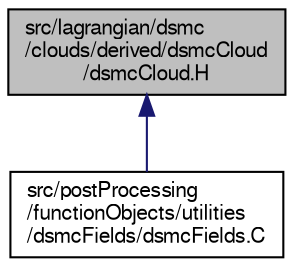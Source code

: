 digraph "src/lagrangian/dsmc/clouds/derived/dsmcCloud/dsmcCloud.H"
{
  bgcolor="transparent";
  edge [fontname="FreeSans",fontsize="10",labelfontname="FreeSans",labelfontsize="10"];
  node [fontname="FreeSans",fontsize="10",shape=record];
  Node371 [label="src/lagrangian/dsmc\l/clouds/derived/dsmcCloud\l/dsmcCloud.H",height=0.2,width=0.4,color="black", fillcolor="grey75", style="filled", fontcolor="black"];
  Node371 -> Node372 [dir="back",color="midnightblue",fontsize="10",style="solid",fontname="FreeSans"];
  Node372 [label="src/postProcessing\l/functionObjects/utilities\l/dsmcFields/dsmcFields.C",height=0.2,width=0.4,color="black",URL="$a13736.html"];
}
